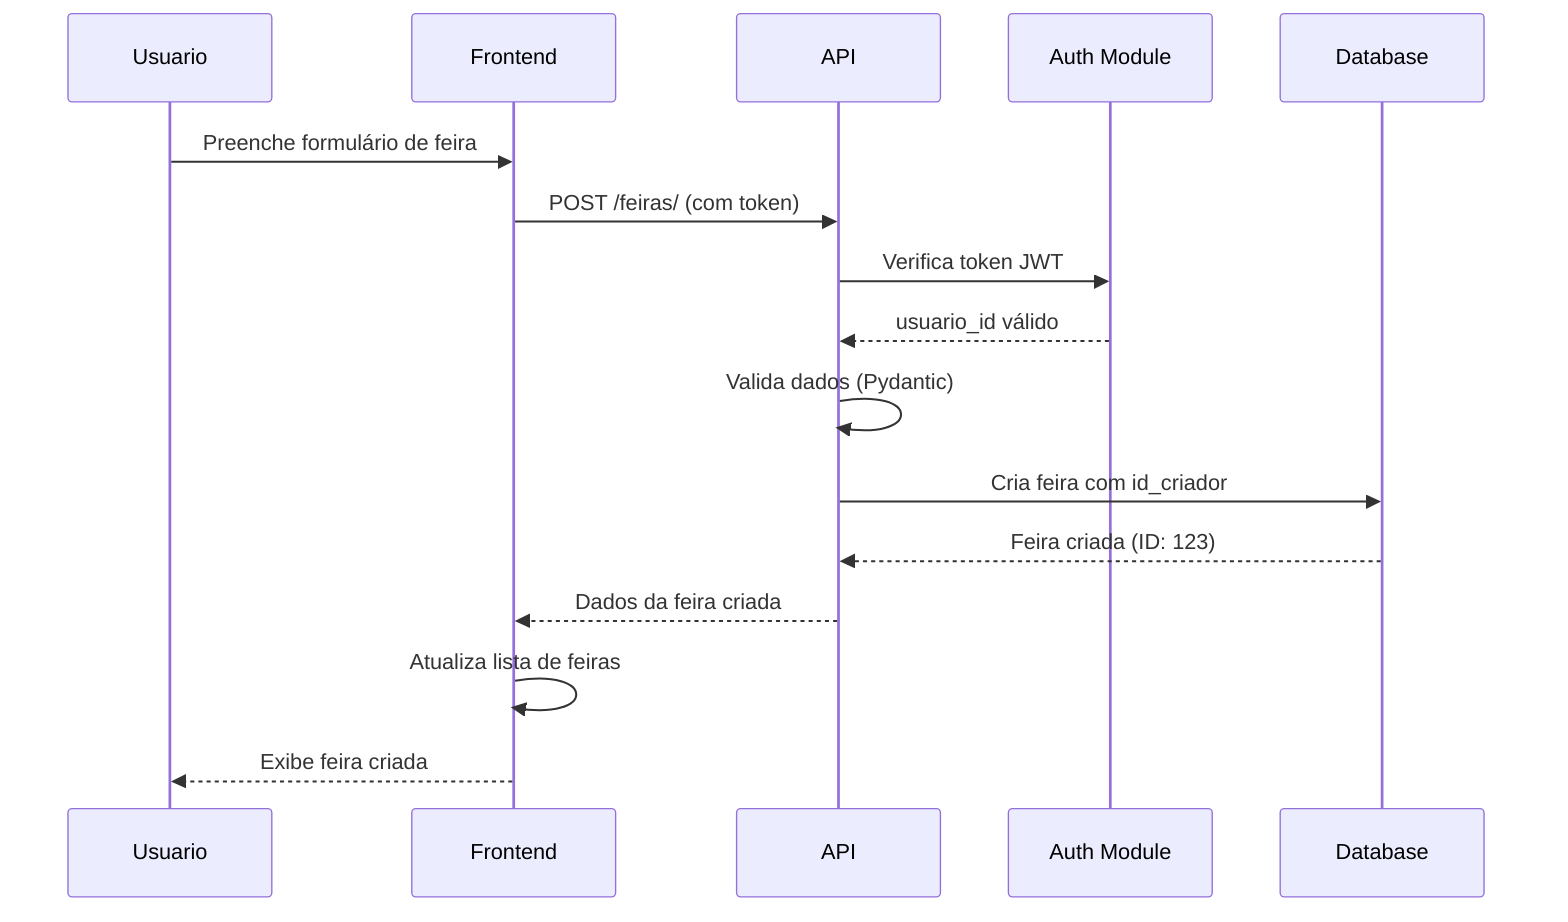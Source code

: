 sequenceDiagram
    participant U as Usuario
    participant F as Frontend
    participant A as API
    participant AUTH as Auth Module
    participant DB as Database
    
    U->>F: Preenche formulário de feira
    F->>A: POST /feiras/ (com token)
    A->>AUTH: Verifica token JWT
    AUTH-->>A: usuario_id válido
    A->>A: Valida dados (Pydantic)
    A->>DB: Cria feira com id_criador
    DB-->>A: Feira criada (ID: 123)
    A-->>F: Dados da feira criada
    F->>F: Atualiza lista de feiras
    F-->>U: Exibe feira criada